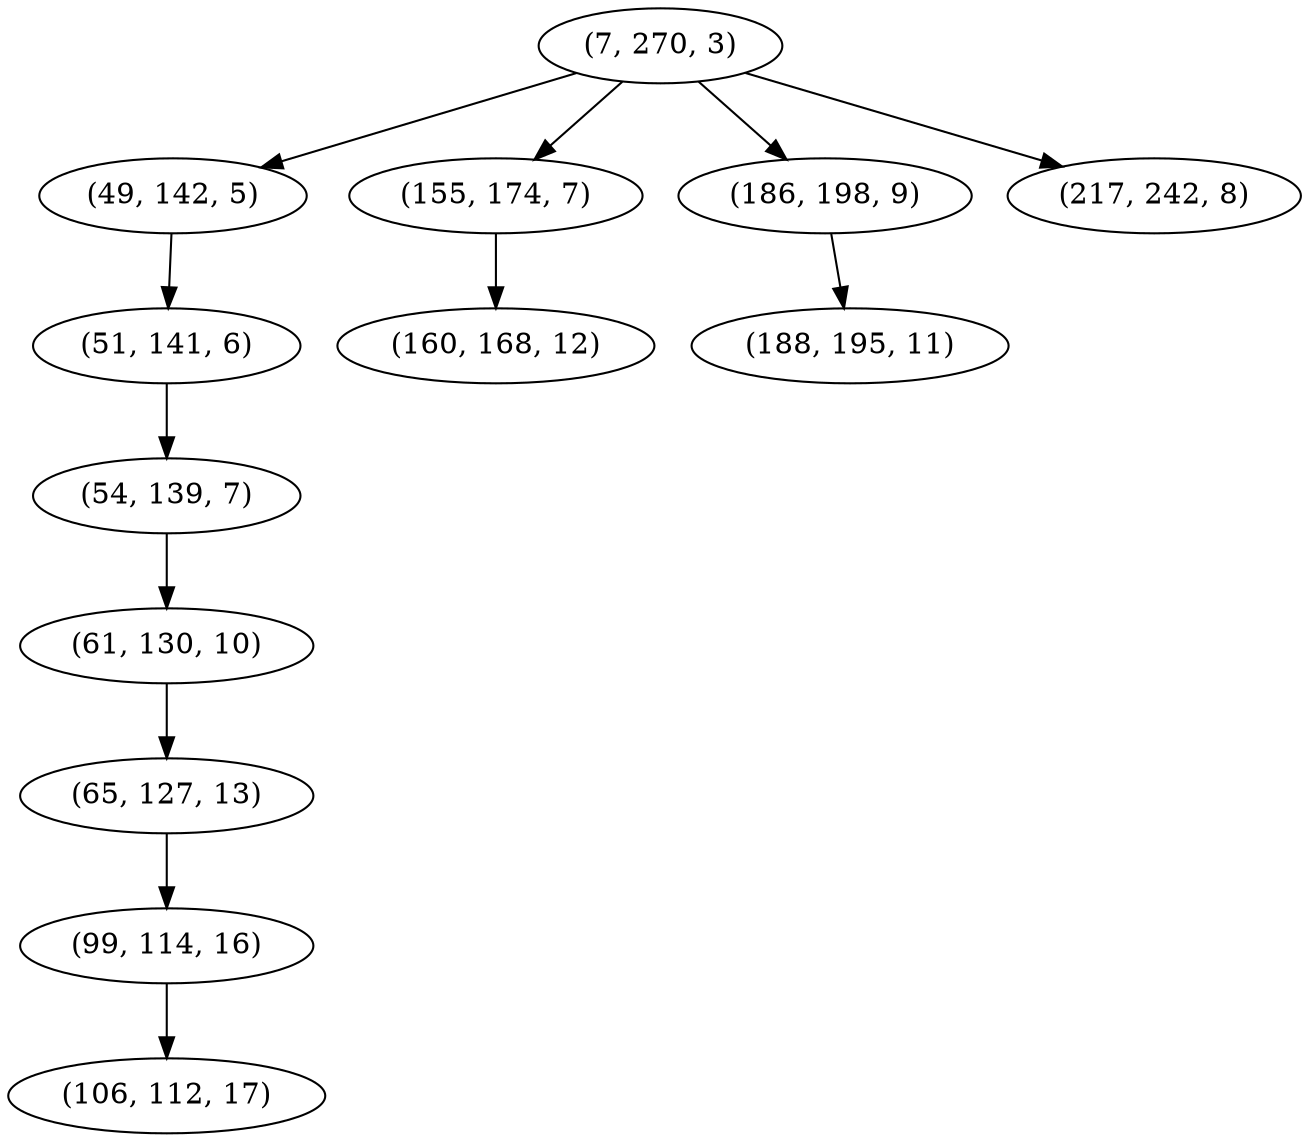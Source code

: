 digraph tree {
    "(7, 270, 3)";
    "(49, 142, 5)";
    "(51, 141, 6)";
    "(54, 139, 7)";
    "(61, 130, 10)";
    "(65, 127, 13)";
    "(99, 114, 16)";
    "(106, 112, 17)";
    "(155, 174, 7)";
    "(160, 168, 12)";
    "(186, 198, 9)";
    "(188, 195, 11)";
    "(217, 242, 8)";
    "(7, 270, 3)" -> "(49, 142, 5)";
    "(7, 270, 3)" -> "(155, 174, 7)";
    "(7, 270, 3)" -> "(186, 198, 9)";
    "(7, 270, 3)" -> "(217, 242, 8)";
    "(49, 142, 5)" -> "(51, 141, 6)";
    "(51, 141, 6)" -> "(54, 139, 7)";
    "(54, 139, 7)" -> "(61, 130, 10)";
    "(61, 130, 10)" -> "(65, 127, 13)";
    "(65, 127, 13)" -> "(99, 114, 16)";
    "(99, 114, 16)" -> "(106, 112, 17)";
    "(155, 174, 7)" -> "(160, 168, 12)";
    "(186, 198, 9)" -> "(188, 195, 11)";
}
